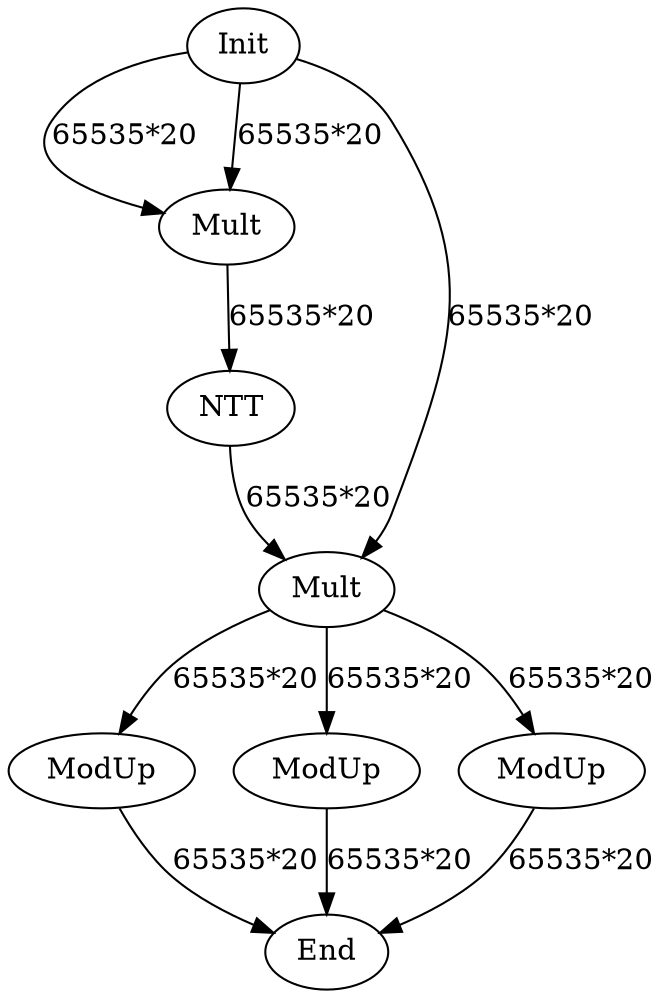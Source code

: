 digraph G {
Init[label="Init"];
Mult0[label="Mult"];
NTT0[label="NTT"];
Mult1[label="Mult"];
ModUp0[label="ModUp"];
ModUp1[label="ModUp"];
ModUp2[label="ModUp"];
End[label="End"];
Init -> Mult0[label="65535*20"];
Init -> Mult0[label="65535*20"];
Mult0 -> NTT0[label="65535*20"];
Init -> Mult1[label="65535*20"];
NTT0 -> Mult1[label="65535*20"];
Mult1 -> ModUp0[label="65535*20"];
Mult1 -> ModUp1[label="65535*20"];
Mult1 -> ModUp2[label="65535*20"];
ModUp0 -> End[label="65535*20"];
ModUp1 -> End[label="65535*20"];
ModUp2 -> End[label="65535*20"];
}